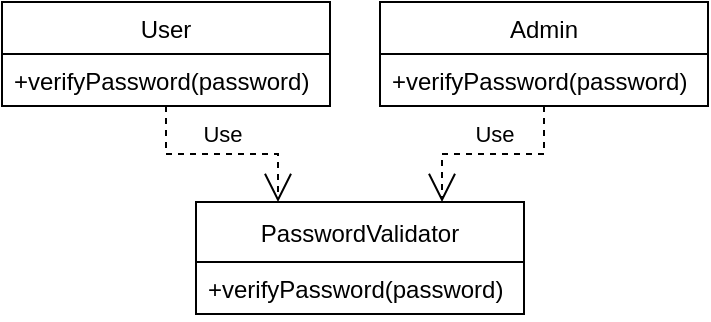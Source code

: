 <mxfile version="14.5.1" type="device"><diagram id="XBAXKxNfd_ylL5v29V68" name="Seite-1"><mxGraphModel dx="707" dy="552" grid="1" gridSize="10" guides="1" tooltips="1" connect="1" arrows="1" fold="1" page="1" pageScale="1" pageWidth="827" pageHeight="1169" math="0" shadow="0"><root><mxCell id="0"/><mxCell id="1" parent="0"/><mxCell id="vCA6h9teD-eTVQteBIi--14" value="PasswordValidator" style="swimlane;fontStyle=0;childLayout=stackLayout;horizontal=1;startSize=30;horizontalStack=0;resizeParent=1;resizeParentMax=0;resizeLast=0;collapsible=1;marginBottom=0;" parent="1" vertex="1"><mxGeometry x="138" y="130" width="164" height="56" as="geometry"/></mxCell><mxCell id="vCA6h9teD-eTVQteBIi--17" value="+verifyPassword(password)" style="text;strokeColor=none;fillColor=none;align=left;verticalAlign=top;spacingLeft=4;spacingRight=4;overflow=hidden;points=[[0,0.5],[1,0.5]];portConstraint=eastwest;rotatable=0;" parent="vCA6h9teD-eTVQteBIi--14" vertex="1"><mxGeometry y="30" width="164" height="26" as="geometry"/></mxCell><mxCell id="vCA6h9teD-eTVQteBIi--59" value="Use" style="endArrow=open;endSize=12;dashed=1;html=1;rounded=0;edgeStyle=orthogonalEdgeStyle;entryX=0.75;entryY=0;entryDx=0;entryDy=0;exitX=0.5;exitY=1;exitDx=0;exitDy=0;" parent="1" source="ERl4pBWwTzkZxNcrWOAJ-3" target="vCA6h9teD-eTVQteBIi--14" edge="1"><mxGeometry x="0.004" y="-10" width="160" relative="1" as="geometry"><mxPoint x="312" y="90.54" as="sourcePoint"/><mxPoint x="304" y="60" as="targetPoint"/><mxPoint as="offset"/></mxGeometry></mxCell><mxCell id="vCA6h9teD-eTVQteBIi--60" value="Use" style="endArrow=open;endSize=12;dashed=1;html=1;rounded=0;edgeStyle=orthogonalEdgeStyle;entryX=0.25;entryY=0;entryDx=0;entryDy=0;exitX=0.5;exitY=1;exitDx=0;exitDy=0;" parent="1" source="ERl4pBWwTzkZxNcrWOAJ-1" target="vCA6h9teD-eTVQteBIi--14" edge="1"><mxGeometry x="-0.007" y="10" width="160" relative="1" as="geometry"><mxPoint x="116.8" y="90.54" as="sourcePoint"/><mxPoint x="269" y="220" as="targetPoint"/><mxPoint as="offset"/></mxGeometry></mxCell><mxCell id="ERl4pBWwTzkZxNcrWOAJ-1" value="User" style="swimlane;fontStyle=0;childLayout=stackLayout;horizontal=1;startSize=26;horizontalStack=0;resizeParent=1;resizeParentMax=0;resizeLast=0;collapsible=1;marginBottom=0;" vertex="1" parent="1"><mxGeometry x="41" y="30" width="164" height="52" as="geometry"><mxRectangle x="41" y="220" width="60" height="26" as="alternateBounds"/></mxGeometry></mxCell><mxCell id="ERl4pBWwTzkZxNcrWOAJ-2" value="+verifyPassword(password)" style="text;strokeColor=none;fillColor=none;align=left;verticalAlign=top;spacingLeft=4;spacingRight=4;overflow=hidden;rotatable=0;points=[[0,0.5],[1,0.5]];portConstraint=eastwest;" vertex="1" parent="ERl4pBWwTzkZxNcrWOAJ-1"><mxGeometry y="26" width="164" height="26" as="geometry"/></mxCell><mxCell id="ERl4pBWwTzkZxNcrWOAJ-3" value="Admin" style="swimlane;fontStyle=0;childLayout=stackLayout;horizontal=1;startSize=26;horizontalStack=0;resizeParent=1;resizeParentMax=0;resizeLast=0;collapsible=1;marginBottom=0;" vertex="1" parent="1"><mxGeometry x="230" y="30" width="164" height="52" as="geometry"><mxRectangle x="340" y="20" width="60" height="26" as="alternateBounds"/></mxGeometry></mxCell><mxCell id="ERl4pBWwTzkZxNcrWOAJ-4" value="+verifyPassword(password)" style="text;strokeColor=none;fillColor=none;align=left;verticalAlign=top;spacingLeft=4;spacingRight=4;overflow=hidden;rotatable=0;points=[[0,0.5],[1,0.5]];portConstraint=eastwest;" vertex="1" parent="ERl4pBWwTzkZxNcrWOAJ-3"><mxGeometry y="26" width="164" height="26" as="geometry"/></mxCell></root></mxGraphModel></diagram></mxfile>